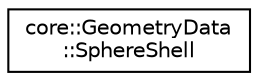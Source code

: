 digraph "Graphical Class Hierarchy"
{
 // LATEX_PDF_SIZE
  edge [fontname="Helvetica",fontsize="10",labelfontname="Helvetica",labelfontsize="10"];
  node [fontname="Helvetica",fontsize="10",shape=record];
  rankdir="LR";
  Node0 [label="core::GeometryData\l::SphereShell",height=0.2,width=0.4,color="black", fillcolor="white", style="filled",URL="$d7/d94/structcore_1_1GeometryData_1_1SphereShell.html",tooltip=" "];
}
